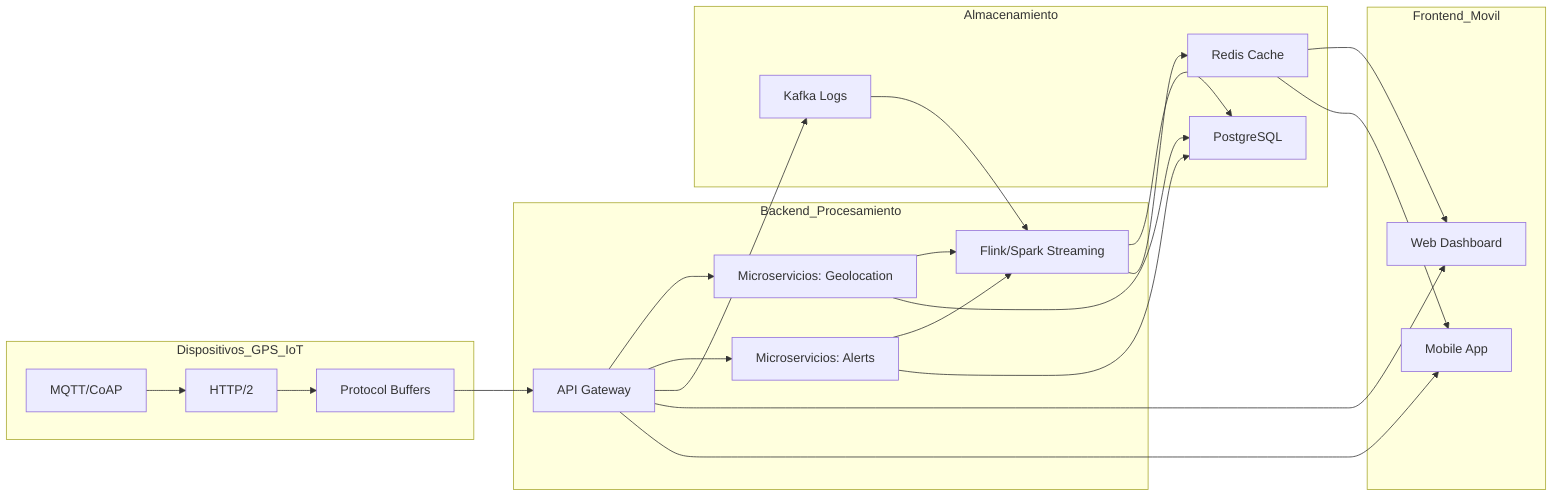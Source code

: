 ---
config:
  layout: "flowchart"
---
flowchart LR
 subgraph Dispositivos_GPS_IoT["Dispositivos_GPS_IoT"]
        A["MQTT/CoAP"]
        B["HTTP/2"]
        C["Protocol Buffers"]
  end
 subgraph Backend_Procesamiento["Backend_Procesamiento"]
        D["API Gateway"]
        E["Microservicios: Geolocation"]
        F["Microservicios: Alerts"]
        G["Flink/Spark Streaming"]
  end
 subgraph Almacenamiento["Almacenamiento"]
        H["PostgreSQL"]
        I["Redis Cache"]
        J["Kafka Logs"]
  end
 subgraph Frontend_Movil["Frontend_Movil"]
        K["Web Dashboard"]
        L["Mobile App"]
  end
    A --> B
    B --> C
    C --> D
    D --> E & F & J & K & L
    E --> G & H
    F --> G & H
    G --> H & I
    I --> K & L
    J --> G